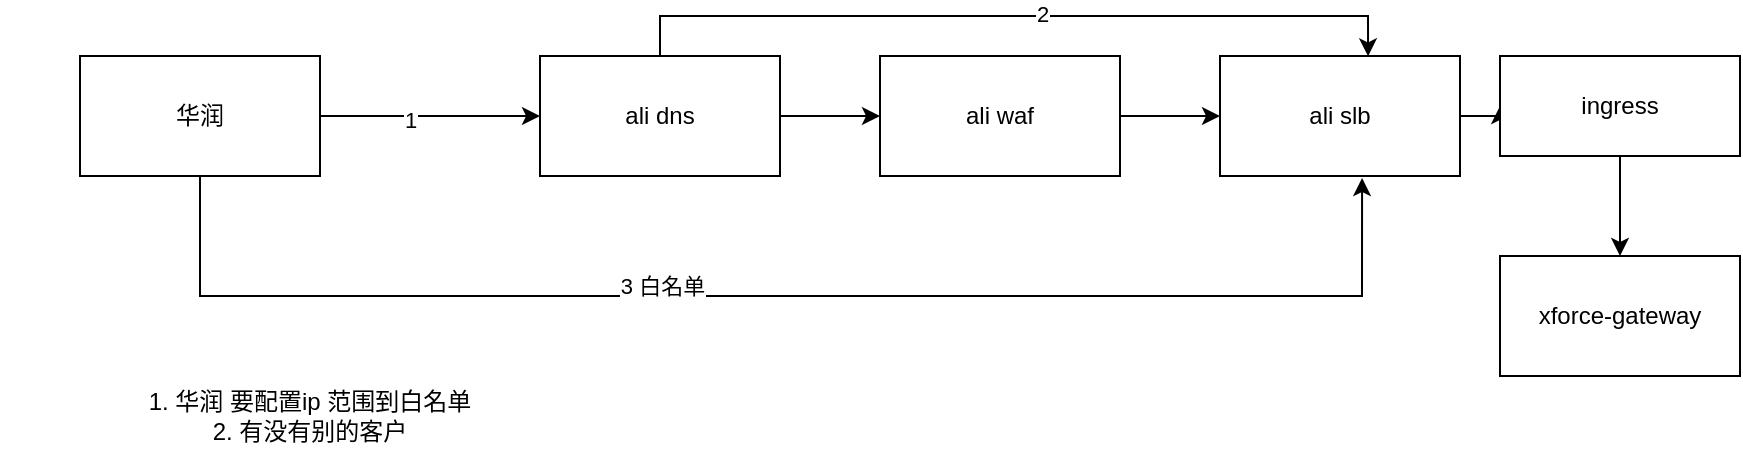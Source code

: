 <mxfile version="14.0.1" type="github"><diagram id="KAco8kxJcnCzhivxpBxx" name="Page-1"><mxGraphModel dx="2105" dy="580" grid="1" gridSize="10" guides="1" tooltips="1" connect="1" arrows="1" fold="1" page="1" pageScale="1" pageWidth="827" pageHeight="1169" math="0" shadow="0"><root><mxCell id="0"/><mxCell id="1" parent="0"/><mxCell id="OmM-GMYCJIRFOzG4dOk--2" style="edgeStyle=orthogonalEdgeStyle;rounded=0;orthogonalLoop=1;jettySize=auto;html=1;" edge="1" parent="1" source="OmM-GMYCJIRFOzG4dOk--1" target="OmM-GMYCJIRFOzG4dOk--3"><mxGeometry relative="1" as="geometry"><mxPoint x="330" y="200" as="targetPoint"/></mxGeometry></mxCell><mxCell id="OmM-GMYCJIRFOzG4dOk--11" style="edgeStyle=orthogonalEdgeStyle;rounded=0;orthogonalLoop=1;jettySize=auto;html=1;exitX=0.5;exitY=0;exitDx=0;exitDy=0;entryX=0.617;entryY=0.003;entryDx=0;entryDy=0;entryPerimeter=0;" edge="1" parent="1" source="OmM-GMYCJIRFOzG4dOk--1" target="OmM-GMYCJIRFOzG4dOk--5"><mxGeometry relative="1" as="geometry"/></mxCell><mxCell id="OmM-GMYCJIRFOzG4dOk--18" value="2" style="edgeLabel;html=1;align=center;verticalAlign=middle;resizable=0;points=[];" vertex="1" connectable="0" parent="OmM-GMYCJIRFOzG4dOk--11"><mxGeometry x="0.067" y="1" relative="1" as="geometry"><mxPoint as="offset"/></mxGeometry></mxCell><mxCell id="OmM-GMYCJIRFOzG4dOk--1" value="ali dns" style="rounded=0;whiteSpace=wrap;html=1;" vertex="1" parent="1"><mxGeometry x="100" y="170" width="120" height="60" as="geometry"/></mxCell><mxCell id="OmM-GMYCJIRFOzG4dOk--4" style="edgeStyle=orthogonalEdgeStyle;rounded=0;orthogonalLoop=1;jettySize=auto;html=1;" edge="1" parent="1" source="OmM-GMYCJIRFOzG4dOk--3" target="OmM-GMYCJIRFOzG4dOk--5"><mxGeometry relative="1" as="geometry"><mxPoint x="500" y="200" as="targetPoint"/></mxGeometry></mxCell><mxCell id="OmM-GMYCJIRFOzG4dOk--3" value="ali waf" style="rounded=0;whiteSpace=wrap;html=1;" vertex="1" parent="1"><mxGeometry x="270" y="170" width="120" height="60" as="geometry"/></mxCell><mxCell id="OmM-GMYCJIRFOzG4dOk--6" style="edgeStyle=orthogonalEdgeStyle;rounded=0;orthogonalLoop=1;jettySize=auto;html=1;" edge="1" parent="1" source="OmM-GMYCJIRFOzG4dOk--5" target="OmM-GMYCJIRFOzG4dOk--7"><mxGeometry relative="1" as="geometry"><mxPoint x="640" y="200" as="targetPoint"/></mxGeometry></mxCell><mxCell id="OmM-GMYCJIRFOzG4dOk--5" value="ali slb" style="rounded=0;whiteSpace=wrap;html=1;" vertex="1" parent="1"><mxGeometry x="440" y="170" width="120" height="60" as="geometry"/></mxCell><mxCell id="OmM-GMYCJIRFOzG4dOk--8" style="edgeStyle=orthogonalEdgeStyle;rounded=0;orthogonalLoop=1;jettySize=auto;html=1;" edge="1" parent="1" source="OmM-GMYCJIRFOzG4dOk--7" target="OmM-GMYCJIRFOzG4dOk--9"><mxGeometry relative="1" as="geometry"><mxPoint x="640" y="270" as="targetPoint"/></mxGeometry></mxCell><mxCell id="OmM-GMYCJIRFOzG4dOk--7" value="ingress" style="rounded=0;whiteSpace=wrap;html=1;" vertex="1" parent="1"><mxGeometry x="580" y="170" width="120" height="50" as="geometry"/></mxCell><mxCell id="OmM-GMYCJIRFOzG4dOk--9" value="xforce-gateway" style="rounded=0;whiteSpace=wrap;html=1;" vertex="1" parent="1"><mxGeometry x="580" y="270" width="120" height="60" as="geometry"/></mxCell><mxCell id="OmM-GMYCJIRFOzG4dOk--13" style="edgeStyle=orthogonalEdgeStyle;rounded=0;orthogonalLoop=1;jettySize=auto;html=1;entryX=0;entryY=0.5;entryDx=0;entryDy=0;" edge="1" parent="1" source="OmM-GMYCJIRFOzG4dOk--12" target="OmM-GMYCJIRFOzG4dOk--1"><mxGeometry relative="1" as="geometry"/></mxCell><mxCell id="OmM-GMYCJIRFOzG4dOk--17" value="1" style="edgeLabel;html=1;align=center;verticalAlign=middle;resizable=0;points=[];" vertex="1" connectable="0" parent="OmM-GMYCJIRFOzG4dOk--13"><mxGeometry x="-0.178" y="-2" relative="1" as="geometry"><mxPoint as="offset"/></mxGeometry></mxCell><mxCell id="OmM-GMYCJIRFOzG4dOk--14" style="edgeStyle=orthogonalEdgeStyle;rounded=0;orthogonalLoop=1;jettySize=auto;html=1;entryX=0.592;entryY=1.017;entryDx=0;entryDy=0;entryPerimeter=0;" edge="1" parent="1" source="OmM-GMYCJIRFOzG4dOk--12" target="OmM-GMYCJIRFOzG4dOk--5"><mxGeometry relative="1" as="geometry"><Array as="points"><mxPoint x="-70" y="290"/><mxPoint x="511" y="290"/></Array></mxGeometry></mxCell><mxCell id="OmM-GMYCJIRFOzG4dOk--15" value="3 白名单" style="edgeLabel;html=1;align=center;verticalAlign=middle;resizable=0;points=[];" vertex="1" connectable="0" parent="OmM-GMYCJIRFOzG4dOk--14"><mxGeometry x="-0.17" y="5" relative="1" as="geometry"><mxPoint as="offset"/></mxGeometry></mxCell><mxCell id="OmM-GMYCJIRFOzG4dOk--12" value="华润" style="rounded=0;whiteSpace=wrap;html=1;" vertex="1" parent="1"><mxGeometry x="-130" y="170" width="120" height="60" as="geometry"/></mxCell><mxCell id="OmM-GMYCJIRFOzG4dOk--16" value="1. 华润 要配置ip 范围到白名单&lt;br&gt;2. 有没有别的客户" style="text;html=1;strokeColor=none;fillColor=none;align=center;verticalAlign=middle;whiteSpace=wrap;rounded=0;" vertex="1" parent="1"><mxGeometry x="-170" y="330" width="310" height="40" as="geometry"/></mxCell></root></mxGraphModel></diagram></mxfile>